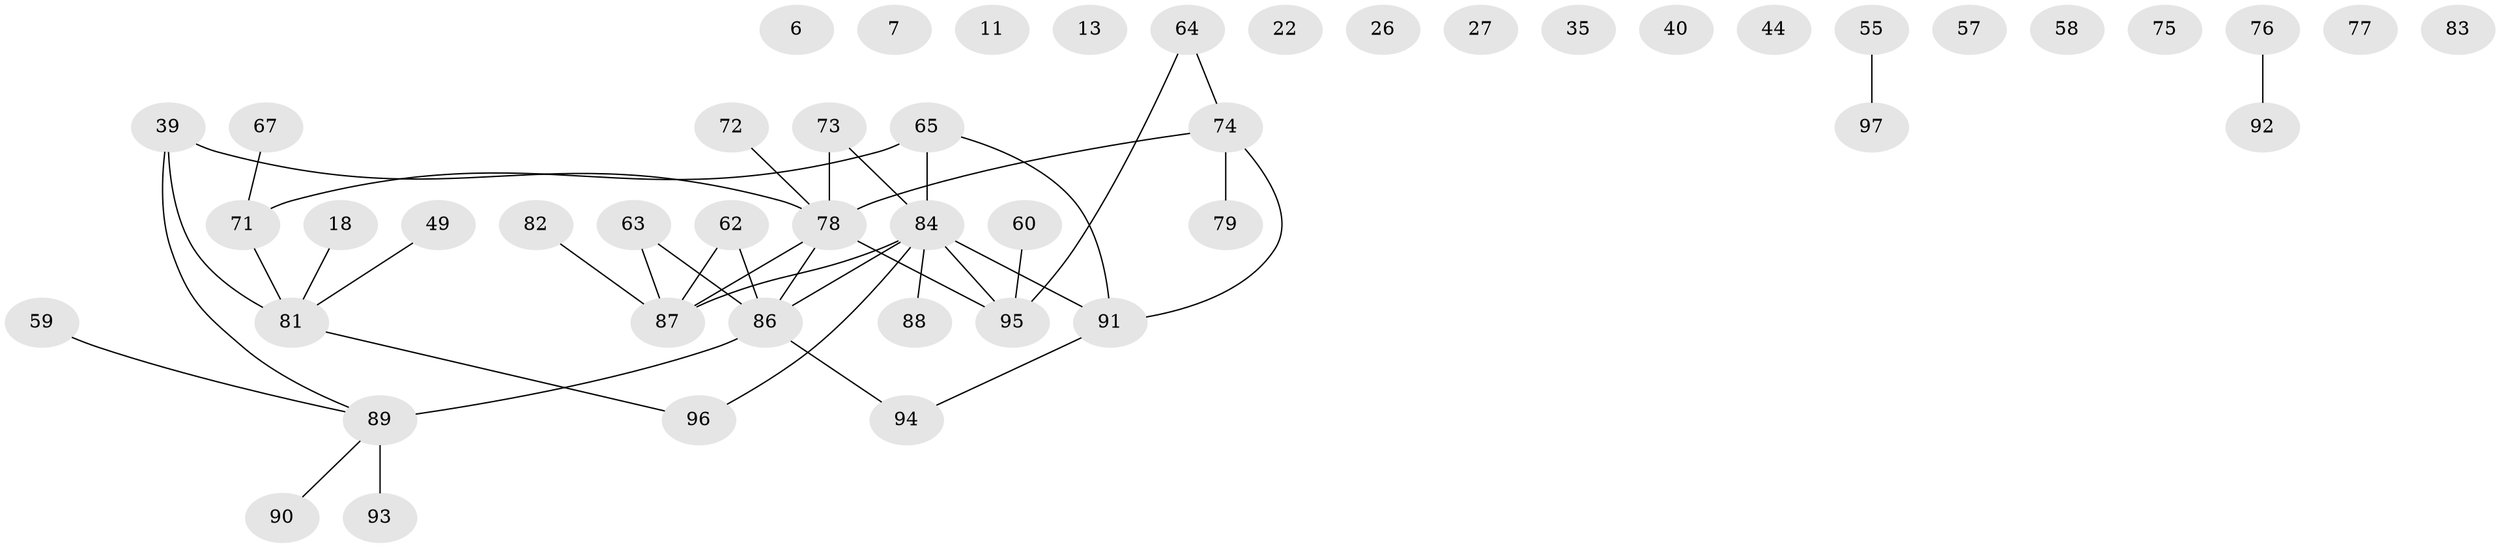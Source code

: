 // original degree distribution, {2: 0.32989690721649484, 1: 0.23711340206185566, 3: 0.13402061855670103, 0: 0.14432989690721648, 4: 0.09278350515463918, 6: 0.020618556701030927, 5: 0.030927835051546393, 7: 0.010309278350515464}
// Generated by graph-tools (version 1.1) at 2025/40/03/09/25 04:40:53]
// undirected, 48 vertices, 42 edges
graph export_dot {
graph [start="1"]
  node [color=gray90,style=filled];
  6;
  7;
  11;
  13;
  18;
  22;
  26;
  27;
  35;
  39 [super="+38"];
  40 [super="+34"];
  44;
  49 [super="+41"];
  55 [super="+21"];
  57;
  58;
  59;
  60;
  62 [super="+46"];
  63 [super="+16"];
  64 [super="+3+28+12+51+56"];
  65 [super="+15+19"];
  67 [super="+37"];
  71 [super="+33"];
  72 [super="+50"];
  73;
  74 [super="+68+23"];
  75;
  76;
  77;
  78 [super="+47"];
  79;
  81 [super="+9"];
  82;
  83;
  84 [super="+54+70+61"];
  86 [super="+14+29+69"];
  87 [super="+66"];
  88;
  89 [super="+25+85"];
  90;
  91 [super="+53"];
  92;
  93 [super="+80"];
  94;
  95 [super="+1+2"];
  96 [super="+48"];
  97 [super="+52"];
  18 -- 81;
  39 -- 81 [weight=2];
  39 -- 89;
  39 -- 78;
  49 -- 81;
  55 -- 97;
  59 -- 89;
  60 -- 95;
  62 -- 87;
  62 -- 86;
  63 -- 86;
  63 -- 87;
  64 -- 95;
  64 -- 74;
  65 -- 84 [weight=2];
  65 -- 71 [weight=2];
  65 -- 91;
  67 -- 71;
  71 -- 81;
  72 -- 78;
  73 -- 78;
  73 -- 84;
  74 -- 91;
  74 -- 78 [weight=2];
  74 -- 79;
  76 -- 92;
  78 -- 87;
  78 -- 86;
  78 -- 95;
  81 -- 96;
  82 -- 87;
  84 -- 95;
  84 -- 87;
  84 -- 88;
  84 -- 96;
  84 -- 86 [weight=2];
  84 -- 91;
  86 -- 89 [weight=2];
  86 -- 94;
  89 -- 93 [weight=2];
  89 -- 90;
  91 -- 94;
}
